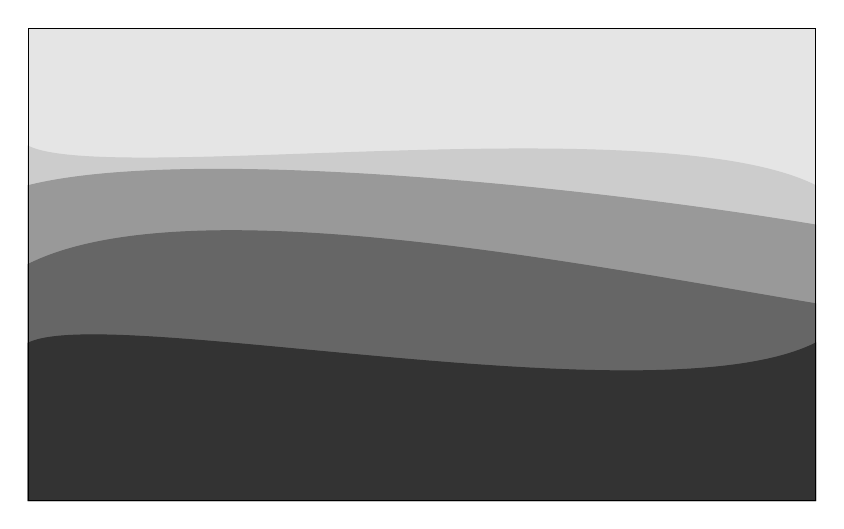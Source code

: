 ﻿\begin{tikzpicture}[scale=1]

\fill[fill=black!10] (0,0) rectangle (10,6);


\filldraw[black!20] (0,0) -- (0,4.5) .. controls ++(1,-0.5) and ++(-2,1) .. (10,4) --(10,0) --cycle;

\filldraw[black!40] (0,0) -- (0,4) .. controls ++(2,0.5) and ++(-3,0.5) .. (10,3.5) --(10,0) --cycle;

\filldraw[black!60] (0,0) -- (0,3) .. controls ++(2,1) and ++(-3,0.5) .. (10,2.5) --(10,0) --cycle;

\filldraw[black!80] (0,0) -- (0,2) .. controls ++(1,0.5) and ++(-2,-1) .. (10,2) --(10,0) --cycle;


\draw[] (0,0) rectangle (10,6);

\end{tikzpicture}